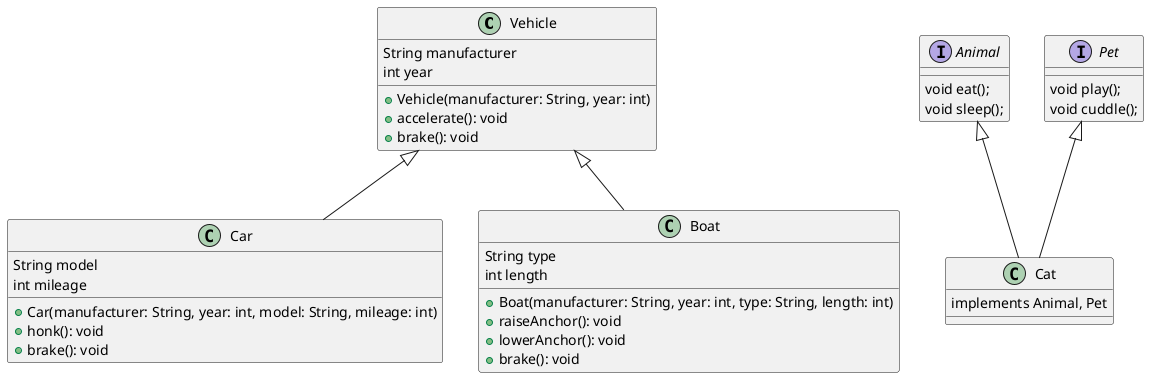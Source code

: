@startuml
class Vehicle {
    String manufacturer
    int year

    + Vehicle(manufacturer: String, year: int)
    + accelerate(): void
    + brake(): void
}

class Car {
    String model
    int mileage

    + Car(manufacturer: String, year: int, model: String, mileage: int)
    + honk(): void
    + brake(): void
}

class Boat {
    String type
    int length

    + Boat(manufacturer: String, year: int, type: String, length: int)
    + raiseAnchor(): void
    + lowerAnchor(): void
    + brake(): void
}

Vehicle <|-- Car
Vehicle <|-- Boat

interface Animal {
    void eat();
    void sleep();
}

interface Pet {
    void play();
    void cuddle();
}

class Cat {
    implements Animal, Pet
}

Animal <|-- Cat
Pet <|-- Cat

@enduml

